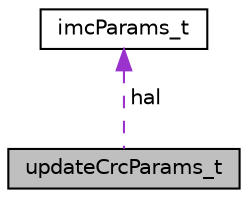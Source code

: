 digraph "updateCrcParams_t"
{
 // LATEX_PDF_SIZE
  edge [fontname="Helvetica",fontsize="10",labelfontname="Helvetica",labelfontsize="10"];
  node [fontname="Helvetica",fontsize="10",shape=record];
  Node1 [label="updateCrcParams_t",height=0.2,width=0.4,color="black", fillcolor="grey75", style="filled", fontcolor="black",tooltip=" "];
  Node2 -> Node1 [dir="back",color="darkorchid3",fontsize="10",style="dashed",label=" hal" ,fontname="Helvetica"];
  Node2 [label="imcParams_t",height=0.2,width=0.4,color="black", fillcolor="white", style="filled",URL="$structimcParams__t.html",tooltip="This structure is used as configuration for IMC testing, that holds GPCRC Register."];
}
